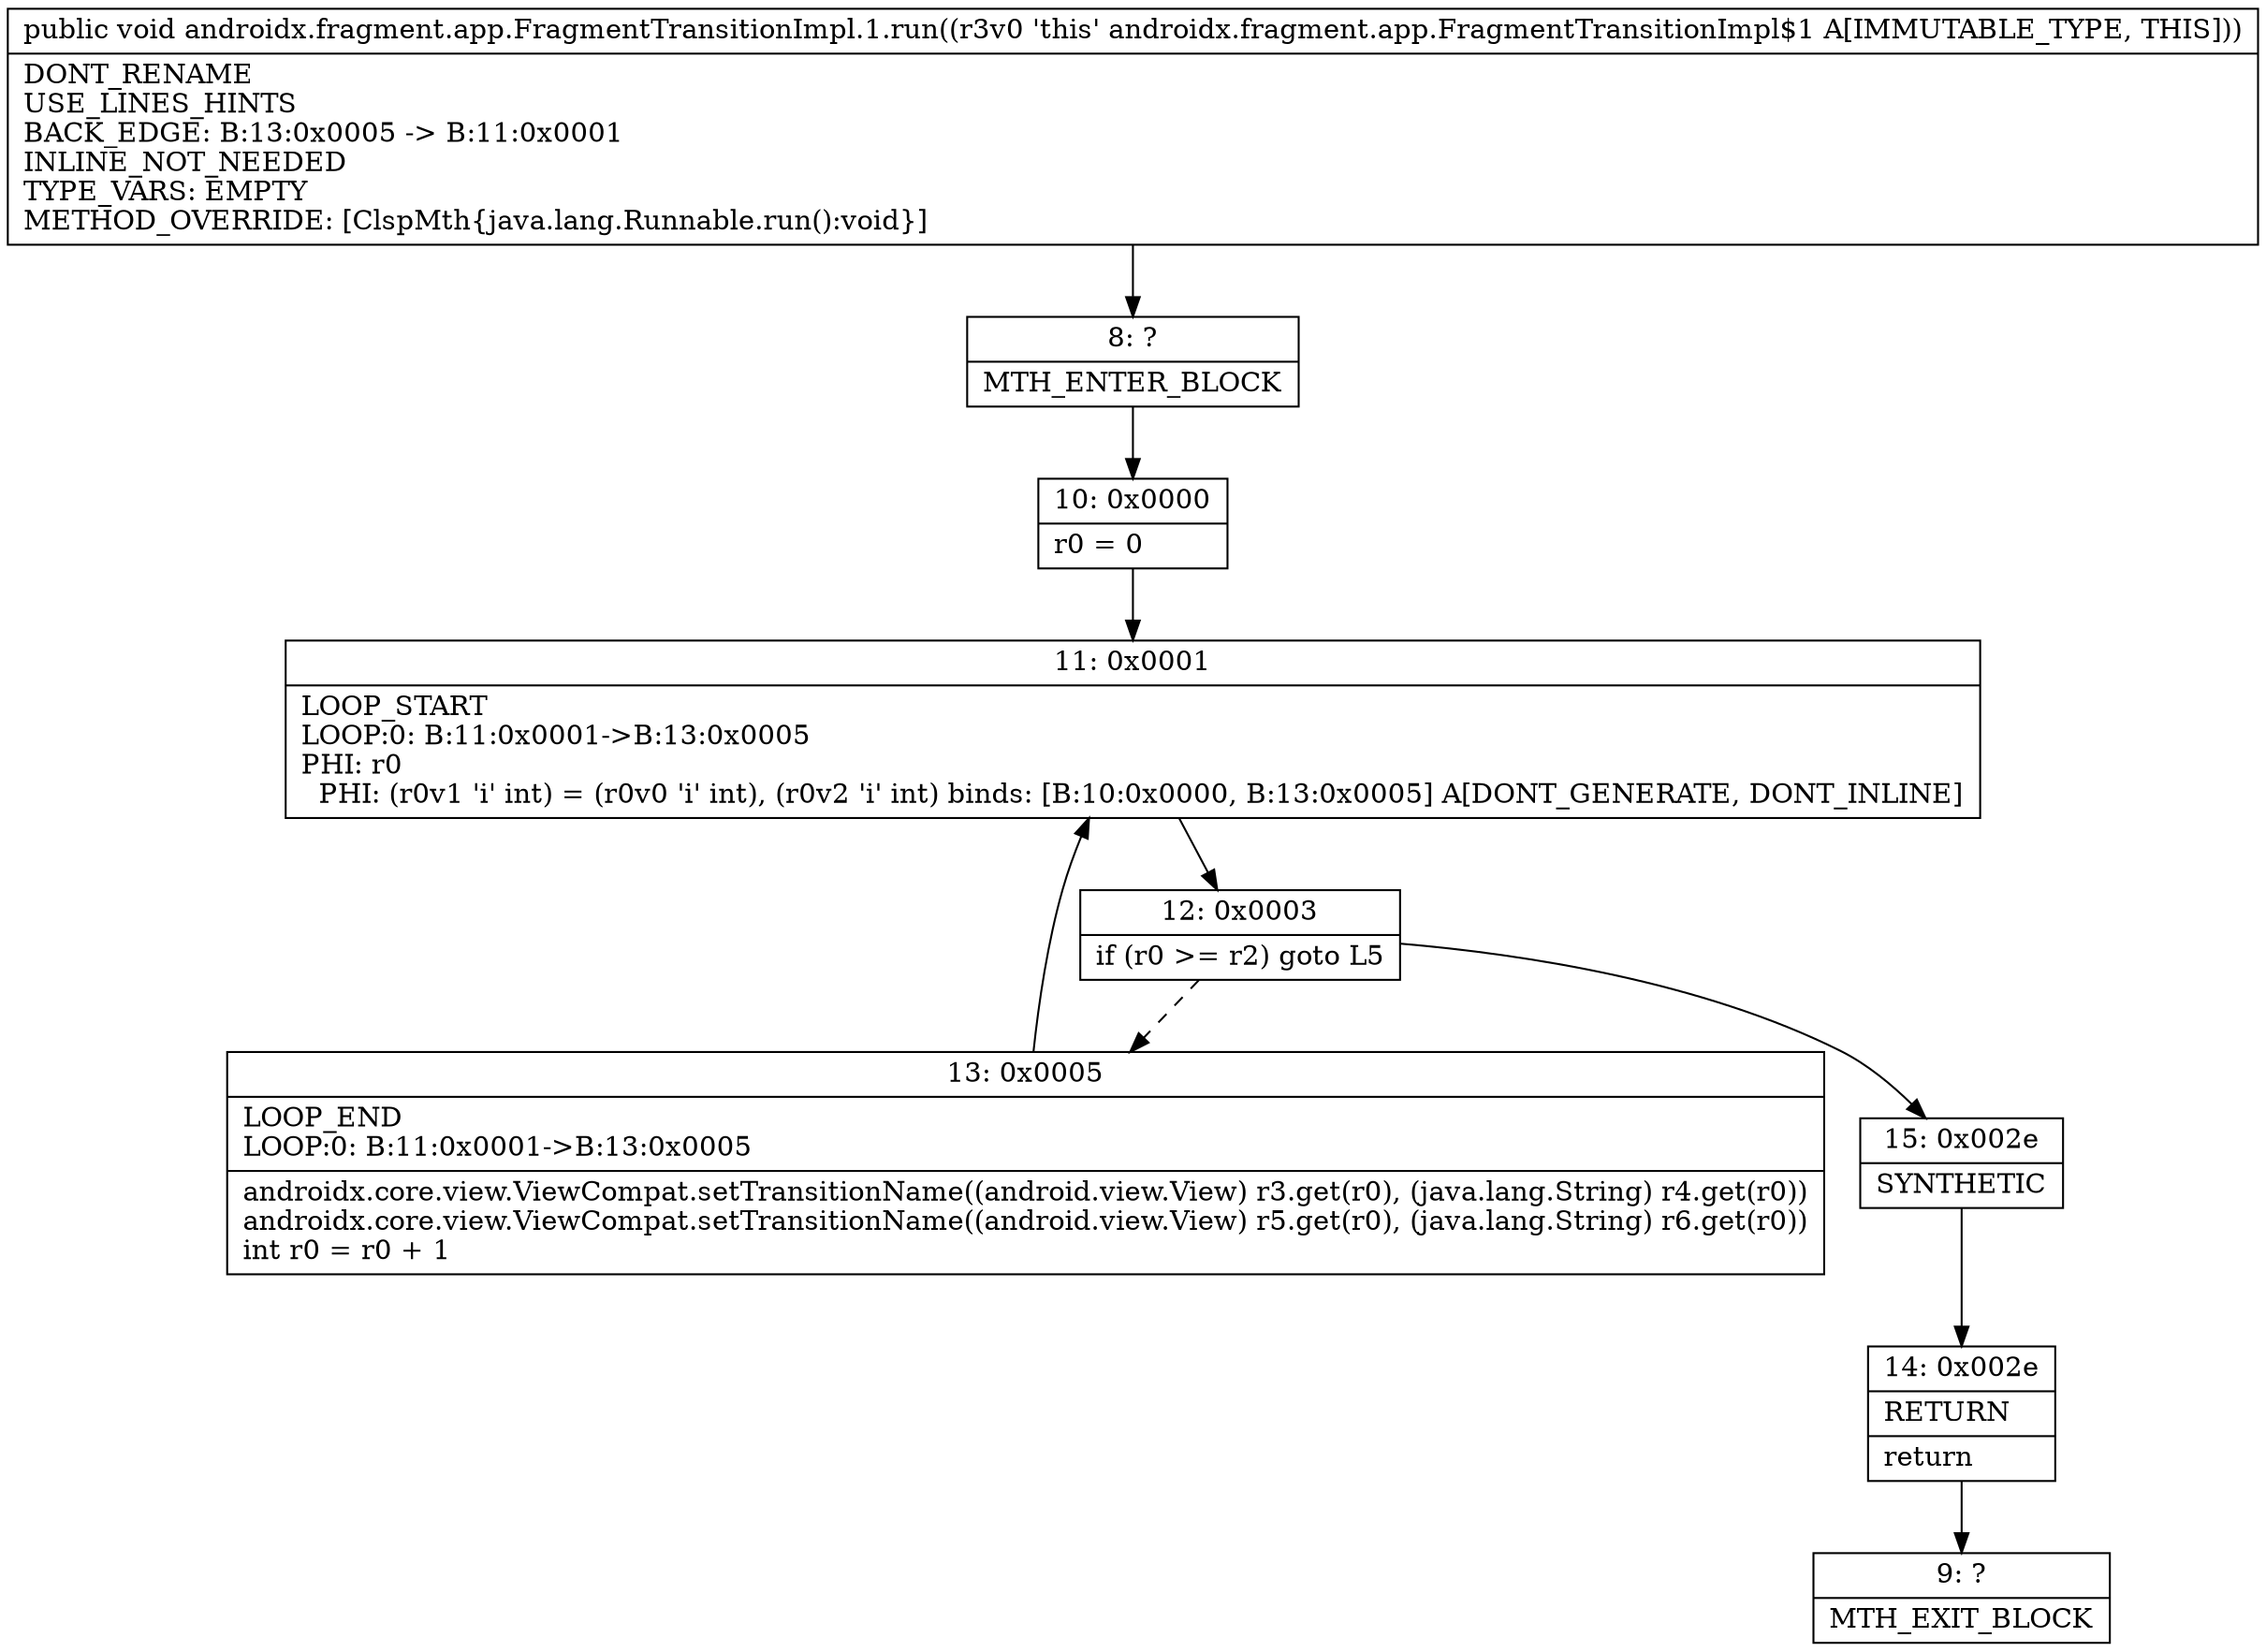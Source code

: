 digraph "CFG forandroidx.fragment.app.FragmentTransitionImpl.1.run()V" {
Node_8 [shape=record,label="{8\:\ ?|MTH_ENTER_BLOCK\l}"];
Node_10 [shape=record,label="{10\:\ 0x0000|r0 = 0\l}"];
Node_11 [shape=record,label="{11\:\ 0x0001|LOOP_START\lLOOP:0: B:11:0x0001\-\>B:13:0x0005\lPHI: r0 \l  PHI: (r0v1 'i' int) = (r0v0 'i' int), (r0v2 'i' int) binds: [B:10:0x0000, B:13:0x0005] A[DONT_GENERATE, DONT_INLINE]\l}"];
Node_12 [shape=record,label="{12\:\ 0x0003|if (r0 \>= r2) goto L5\l}"];
Node_13 [shape=record,label="{13\:\ 0x0005|LOOP_END\lLOOP:0: B:11:0x0001\-\>B:13:0x0005\l|androidx.core.view.ViewCompat.setTransitionName((android.view.View) r3.get(r0), (java.lang.String) r4.get(r0))\landroidx.core.view.ViewCompat.setTransitionName((android.view.View) r5.get(r0), (java.lang.String) r6.get(r0))\lint r0 = r0 + 1\l}"];
Node_15 [shape=record,label="{15\:\ 0x002e|SYNTHETIC\l}"];
Node_14 [shape=record,label="{14\:\ 0x002e|RETURN\l|return\l}"];
Node_9 [shape=record,label="{9\:\ ?|MTH_EXIT_BLOCK\l}"];
MethodNode[shape=record,label="{public void androidx.fragment.app.FragmentTransitionImpl.1.run((r3v0 'this' androidx.fragment.app.FragmentTransitionImpl$1 A[IMMUTABLE_TYPE, THIS]))  | DONT_RENAME\lUSE_LINES_HINTS\lBACK_EDGE: B:13:0x0005 \-\> B:11:0x0001\lINLINE_NOT_NEEDED\lTYPE_VARS: EMPTY\lMETHOD_OVERRIDE: [ClspMth\{java.lang.Runnable.run():void\}]\l}"];
MethodNode -> Node_8;Node_8 -> Node_10;
Node_10 -> Node_11;
Node_11 -> Node_12;
Node_12 -> Node_13[style=dashed];
Node_12 -> Node_15;
Node_13 -> Node_11;
Node_15 -> Node_14;
Node_14 -> Node_9;
}

